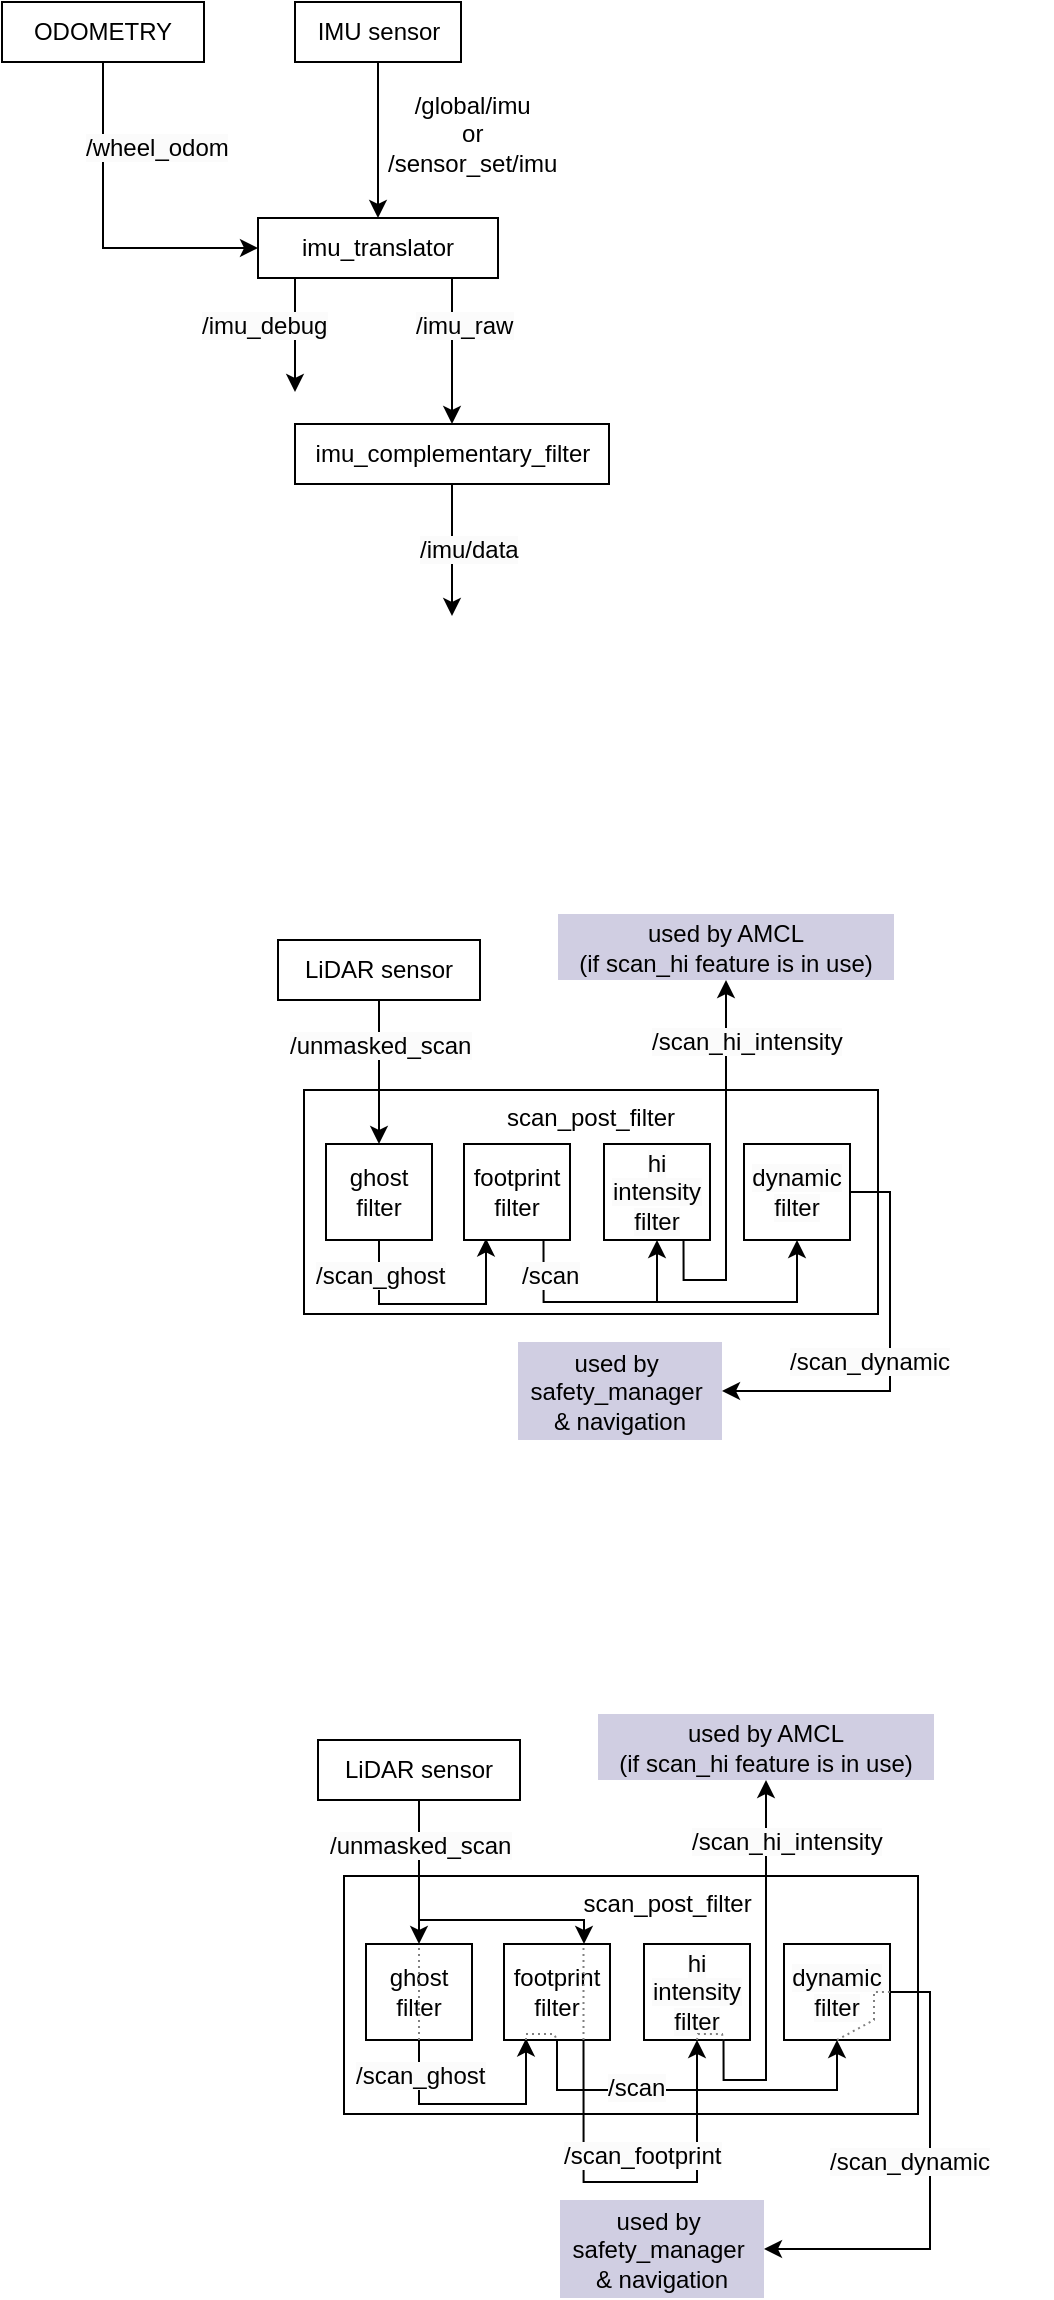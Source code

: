 <mxfile version="27.1.4">
  <diagram name="Page-1" id="QcFwFOKifyrVxmkoMn-t">
    <mxGraphModel dx="646" dy="421" grid="0" gridSize="10" guides="1" tooltips="1" connect="1" arrows="1" fold="1" page="1" pageScale="1" pageWidth="850" pageHeight="1100" math="0" shadow="0">
      <root>
        <mxCell id="0" />
        <mxCell id="1" parent="0" />
        <mxCell id="rNhIjqgVADMFTiBCQqSe-9" style="edgeStyle=orthogonalEdgeStyle;rounded=0;orthogonalLoop=1;jettySize=auto;html=1;exitX=0.5;exitY=1;exitDx=0;exitDy=0;entryX=0;entryY=0.5;entryDx=0;entryDy=0;" parent="1" source="rNhIjqgVADMFTiBCQqSe-2" target="rNhIjqgVADMFTiBCQqSe-4" edge="1">
          <mxGeometry relative="1" as="geometry" />
        </mxCell>
        <mxCell id="rNhIjqgVADMFTiBCQqSe-2" value="ODOMETRY" style="rounded=0;whiteSpace=wrap;html=1;" parent="1" vertex="1">
          <mxGeometry x="71" y="175" width="101" height="30" as="geometry" />
        </mxCell>
        <mxCell id="rNhIjqgVADMFTiBCQqSe-4" value="imu_translator" style="rounded=0;whiteSpace=wrap;html=1;" parent="1" vertex="1">
          <mxGeometry x="199" y="283" width="120" height="30" as="geometry" />
        </mxCell>
        <mxCell id="rNhIjqgVADMFTiBCQqSe-5" value="" style="endArrow=classic;html=1;rounded=0;entryX=0.5;entryY=0;entryDx=0;entryDy=0;" parent="1" source="rNhIjqgVADMFTiBCQqSe-7" target="rNhIjqgVADMFTiBCQqSe-4" edge="1">
          <mxGeometry width="50" height="50" relative="1" as="geometry">
            <mxPoint x="259" y="200" as="sourcePoint" />
            <mxPoint x="258.5" y="300" as="targetPoint" />
          </mxGeometry>
        </mxCell>
        <mxCell id="rNhIjqgVADMFTiBCQqSe-7" value="IMU sensor" style="rounded=0;whiteSpace=wrap;html=1;" parent="1" vertex="1">
          <mxGeometry x="217.5" y="175" width="83" height="30" as="geometry" />
        </mxCell>
        <mxCell id="rNhIjqgVADMFTiBCQqSe-10" value="&lt;span style=&quot;color: rgb(0, 0, 0); font-family: Helvetica; font-size: 12px; font-style: normal; font-variant-ligatures: normal; font-variant-caps: normal; font-weight: 400; letter-spacing: normal; orphans: 2; text-align: center; text-indent: 0px; text-transform: none; widows: 2; word-spacing: 0px; -webkit-text-stroke-width: 0px; white-space: nowrap; background-color: rgb(251, 251, 251); text-decoration-thickness: initial; text-decoration-style: initial; text-decoration-color: initial; display: inline !important; float: none;&quot;&gt;/wheel_odom&lt;/span&gt;" style="text;whiteSpace=wrap;html=1;" parent="1" vertex="1">
          <mxGeometry x="111" y="234" width="113" height="36" as="geometry" />
        </mxCell>
        <mxCell id="rNhIjqgVADMFTiBCQqSe-13" value="" style="endArrow=classic;html=1;rounded=0;exitX=0.5;exitY=1;exitDx=0;exitDy=0;" parent="1" edge="1">
          <mxGeometry width="50" height="50" relative="1" as="geometry">
            <mxPoint x="217.5" y="313" as="sourcePoint" />
            <mxPoint x="217.5" y="370" as="targetPoint" />
          </mxGeometry>
        </mxCell>
        <mxCell id="rNhIjqgVADMFTiBCQqSe-14" value="&lt;span style=&quot;color: rgb(0, 0, 0); font-family: Helvetica; font-size: 12px; font-style: normal; font-variant-ligatures: normal; font-variant-caps: normal; font-weight: 400; letter-spacing: normal; orphans: 2; text-align: center; text-indent: 0px; text-transform: none; widows: 2; word-spacing: 0px; -webkit-text-stroke-width: 0px; white-space: nowrap; background-color: rgb(251, 251, 251); text-decoration-thickness: initial; text-decoration-style: initial; text-decoration-color: initial; display: inline !important; float: none;&quot;&gt;/imu_debug&lt;/span&gt;" style="text;whiteSpace=wrap;html=1;" parent="1" vertex="1">
          <mxGeometry x="169" y="323" width="113" height="36" as="geometry" />
        </mxCell>
        <mxCell id="rNhIjqgVADMFTiBCQqSe-16" value="" style="endArrow=classic;html=1;rounded=0;exitX=0.5;exitY=1;exitDx=0;exitDy=0;entryX=0.5;entryY=0;entryDx=0;entryDy=0;" parent="1" target="rNhIjqgVADMFTiBCQqSe-18" edge="1">
          <mxGeometry width="50" height="50" relative="1" as="geometry">
            <mxPoint x="296" y="313" as="sourcePoint" />
            <mxPoint x="296" y="368" as="targetPoint" />
          </mxGeometry>
        </mxCell>
        <mxCell id="rNhIjqgVADMFTiBCQqSe-17" value="&lt;span style=&quot;color: rgb(0, 0, 0); font-family: Helvetica; font-size: 12px; font-style: normal; font-variant-ligatures: normal; font-variant-caps: normal; font-weight: 400; letter-spacing: normal; orphans: 2; text-align: center; text-indent: 0px; text-transform: none; widows: 2; word-spacing: 0px; -webkit-text-stroke-width: 0px; white-space: nowrap; background-color: rgb(251, 251, 251); text-decoration-thickness: initial; text-decoration-style: initial; text-decoration-color: initial; display: inline !important; float: none;&quot;&gt;/imu_raw&lt;/span&gt;" style="text;whiteSpace=wrap;html=1;" parent="1" vertex="1">
          <mxGeometry x="276" y="323" width="113" height="36" as="geometry" />
        </mxCell>
        <mxCell id="rNhIjqgVADMFTiBCQqSe-18" value="imu_complementary_filter" style="rounded=0;whiteSpace=wrap;html=1;" parent="1" vertex="1">
          <mxGeometry x="217.5" y="386" width="157" height="30" as="geometry" />
        </mxCell>
        <mxCell id="rNhIjqgVADMFTiBCQqSe-19" value="&lt;div style=&quot;text-align: center; text-wrap: nowrap;&quot;&gt;&lt;span style=&quot;background-color: initial;&quot;&gt;/global/imu&lt;/span&gt;&lt;br&gt;&lt;/div&gt;&lt;div style=&quot;text-align: center; text-wrap: nowrap;&quot;&gt;&lt;span style=&quot;background-color: initial;&quot;&gt;or&lt;/span&gt;&lt;/div&gt;&lt;div style=&quot;text-align: center; text-wrap: nowrap;&quot;&gt;/sensor_set/imu&lt;/div&gt;" style="text;whiteSpace=wrap;html=1;" parent="1" vertex="1">
          <mxGeometry x="261.5" y="213" width="113" height="57" as="geometry" />
        </mxCell>
        <mxCell id="rNhIjqgVADMFTiBCQqSe-20" value="" style="endArrow=classic;html=1;rounded=0;exitX=0.5;exitY=1;exitDx=0;exitDy=0;" parent="1" source="rNhIjqgVADMFTiBCQqSe-18" edge="1">
          <mxGeometry width="50" height="50" relative="1" as="geometry">
            <mxPoint x="306" y="432" as="sourcePoint" />
            <mxPoint x="296" y="482" as="targetPoint" />
          </mxGeometry>
        </mxCell>
        <mxCell id="rNhIjqgVADMFTiBCQqSe-21" value="&lt;span style=&quot;color: rgb(0, 0, 0); font-family: Helvetica; font-size: 12px; font-style: normal; font-variant-ligatures: normal; font-variant-caps: normal; font-weight: 400; letter-spacing: normal; orphans: 2; text-align: center; text-indent: 0px; text-transform: none; widows: 2; word-spacing: 0px; -webkit-text-stroke-width: 0px; white-space: nowrap; background-color: rgb(251, 251, 251); text-decoration-thickness: initial; text-decoration-style: initial; text-decoration-color: initial; display: inline !important; float: none;&quot;&gt;/imu/data&lt;/span&gt;" style="text;whiteSpace=wrap;html=1;" parent="1" vertex="1">
          <mxGeometry x="278" y="435" width="113" height="36" as="geometry" />
        </mxCell>
        <mxCell id="9kVhDNkLFDF5gvqdDcIq-2" value="LiDAR sensor" style="rounded=0;whiteSpace=wrap;html=1;" parent="1" vertex="1">
          <mxGeometry x="209" y="644" width="101" height="30" as="geometry" />
        </mxCell>
        <mxCell id="9kVhDNkLFDF5gvqdDcIq-3" value="scan_post_filter" style="rounded=0;whiteSpace=wrap;html=1;verticalAlign=top;" parent="1" vertex="1">
          <mxGeometry x="222" y="719" width="287" height="112" as="geometry" />
        </mxCell>
        <mxCell id="9kVhDNkLFDF5gvqdDcIq-18" style="edgeStyle=orthogonalEdgeStyle;rounded=0;orthogonalLoop=1;jettySize=auto;html=1;exitX=0.5;exitY=1;exitDx=0;exitDy=0;entryX=0.196;entryY=0.983;entryDx=0;entryDy=0;entryPerimeter=0;" parent="1" source="9kVhDNkLFDF5gvqdDcIq-15" target="9kVhDNkLFDF5gvqdDcIq-16" edge="1">
          <mxGeometry relative="1" as="geometry">
            <mxPoint x="259.276" y="864.897" as="targetPoint" />
            <Array as="points">
              <mxPoint x="260" y="826" />
              <mxPoint x="313" y="826" />
              <mxPoint x="313" y="793" />
            </Array>
          </mxGeometry>
        </mxCell>
        <mxCell id="9kVhDNkLFDF5gvqdDcIq-15" value="ghost filter" style="rounded=0;whiteSpace=wrap;html=1;" parent="1" vertex="1">
          <mxGeometry x="233" y="746" width="53" height="48" as="geometry" />
        </mxCell>
        <mxCell id="9kVhDNkLFDF5gvqdDcIq-16" value="footprint filter" style="rounded=0;whiteSpace=wrap;html=1;" parent="1" vertex="1">
          <mxGeometry x="302" y="746" width="53" height="48" as="geometry" />
        </mxCell>
        <mxCell id="9kVhDNkLFDF5gvqdDcIq-30" style="edgeStyle=orthogonalEdgeStyle;rounded=0;orthogonalLoop=1;jettySize=auto;html=1;exitX=0.75;exitY=1;exitDx=0;exitDy=0;entryX=0.5;entryY=1;entryDx=0;entryDy=0;" parent="1" source="9kVhDNkLFDF5gvqdDcIq-17" target="9kVhDNkLFDF5gvqdDcIq-29" edge="1">
          <mxGeometry relative="1" as="geometry">
            <Array as="points">
              <mxPoint x="412" y="814" />
              <mxPoint x="433" y="814" />
              <mxPoint x="433" y="722" />
            </Array>
          </mxGeometry>
        </mxCell>
        <mxCell id="9kVhDNkLFDF5gvqdDcIq-17" value="&lt;span style=&quot;color: rgb(0, 0, 0); font-family: Helvetica; font-size: 12px; font-style: normal; font-variant-ligatures: normal; font-variant-caps: normal; font-weight: 400; letter-spacing: normal; orphans: 2; text-align: center; text-indent: 0px; text-transform: none; widows: 2; word-spacing: 0px; -webkit-text-stroke-width: 0px; white-space: normal; background-color: rgb(251, 251, 251); text-decoration-thickness: initial; text-decoration-style: initial; text-decoration-color: initial; display: inline !important; float: none;&quot;&gt;hi intensity filter&lt;/span&gt;" style="rounded=0;whiteSpace=wrap;html=1;" parent="1" vertex="1">
          <mxGeometry x="372" y="746" width="53" height="48" as="geometry" />
        </mxCell>
        <mxCell id="9kVhDNkLFDF5gvqdDcIq-19" value="&lt;span style=&quot;color: rgb(0, 0, 0); font-family: Helvetica; font-size: 12px; font-style: normal; font-variant-ligatures: normal; font-variant-caps: normal; font-weight: 400; letter-spacing: normal; orphans: 2; text-align: center; text-indent: 0px; text-transform: none; widows: 2; word-spacing: 0px; -webkit-text-stroke-width: 0px; white-space: nowrap; background-color: rgb(251, 251, 251); text-decoration-thickness: initial; text-decoration-style: initial; text-decoration-color: initial; display: inline !important; float: none;&quot;&gt;/scan_ghost&lt;/span&gt;" style="text;whiteSpace=wrap;html=1;" parent="1" vertex="1">
          <mxGeometry x="226" y="798" width="77" height="21" as="geometry" />
        </mxCell>
        <mxCell id="9kVhDNkLFDF5gvqdDcIq-21" value="&lt;span style=&quot;color: rgb(0, 0, 0); font-family: Helvetica; font-size: 12px; font-style: normal; font-variant-ligatures: normal; font-variant-caps: normal; font-weight: 400; letter-spacing: normal; orphans: 2; text-align: center; text-indent: 0px; text-transform: none; widows: 2; word-spacing: 0px; -webkit-text-stroke-width: 0px; white-space: nowrap; background-color: rgb(251, 251, 251); text-decoration-thickness: initial; text-decoration-style: initial; text-decoration-color: initial; display: inline !important; float: none;&quot;&gt;/scan_hi_intensity&lt;/span&gt;" style="text;whiteSpace=wrap;html=1;" parent="1" vertex="1">
          <mxGeometry x="393.5" y="681" width="113" height="36" as="geometry" />
        </mxCell>
        <mxCell id="9kVhDNkLFDF5gvqdDcIq-1" style="edgeStyle=orthogonalEdgeStyle;rounded=0;orthogonalLoop=1;jettySize=auto;html=1;exitX=0.5;exitY=1;exitDx=0;exitDy=0;entryX=0.5;entryY=0;entryDx=0;entryDy=0;" parent="1" source="9kVhDNkLFDF5gvqdDcIq-2" target="9kVhDNkLFDF5gvqdDcIq-15" edge="1">
          <mxGeometry relative="1" as="geometry" />
        </mxCell>
        <mxCell id="9kVhDNkLFDF5gvqdDcIq-28" style="edgeStyle=orthogonalEdgeStyle;rounded=0;orthogonalLoop=1;jettySize=auto;html=1;exitX=0.75;exitY=1;exitDx=0;exitDy=0;entryX=0.5;entryY=1;entryDx=0;entryDy=0;" parent="1" source="9kVhDNkLFDF5gvqdDcIq-16" target="9kVhDNkLFDF5gvqdDcIq-17" edge="1">
          <mxGeometry relative="1" as="geometry">
            <mxPoint x="379" y="825" as="targetPoint" />
            <mxPoint x="327" y="826" as="sourcePoint" />
            <Array as="points">
              <mxPoint x="342" y="825" />
              <mxPoint x="399" y="825" />
            </Array>
          </mxGeometry>
        </mxCell>
        <mxCell id="9kVhDNkLFDF5gvqdDcIq-23" value="&lt;span style=&quot;color: rgb(0, 0, 0); font-family: Helvetica; font-size: 12px; font-style: normal; font-variant-ligatures: normal; font-variant-caps: normal; font-weight: 400; letter-spacing: normal; orphans: 2; text-align: center; text-indent: 0px; text-transform: none; widows: 2; word-spacing: 0px; -webkit-text-stroke-width: 0px; white-space: nowrap; background-color: rgb(251, 251, 251); text-decoration-thickness: initial; text-decoration-style: initial; text-decoration-color: initial; display: inline !important; float: none;&quot;&gt;/scan&lt;/span&gt;" style="text;whiteSpace=wrap;html=1;" parent="1" vertex="1">
          <mxGeometry x="329" y="798" width="34" height="26" as="geometry" />
        </mxCell>
        <mxCell id="9kVhDNkLFDF5gvqdDcIq-6" value="&lt;span style=&quot;color: rgb(0, 0, 0); font-family: Helvetica; font-size: 12px; font-style: normal; font-variant-ligatures: normal; font-variant-caps: normal; font-weight: 400; letter-spacing: normal; orphans: 2; text-align: center; text-indent: 0px; text-transform: none; widows: 2; word-spacing: 0px; -webkit-text-stroke-width: 0px; white-space: nowrap; background-color: rgb(251, 251, 251); text-decoration-thickness: initial; text-decoration-style: initial; text-decoration-color: initial; display: inline !important; float: none;&quot;&gt;/unmasked_scan&lt;/span&gt;" style="text;whiteSpace=wrap;html=1;" parent="1" vertex="1">
          <mxGeometry x="213" y="683" width="113" height="36" as="geometry" />
        </mxCell>
        <mxCell id="9kVhDNkLFDF5gvqdDcIq-29" value="used by AMCL&lt;div&gt;(if scan_hi feature is in use)&lt;/div&gt;" style="rounded=0;whiteSpace=wrap;html=1;strokeColor=none;fillColor=#d0cee2;" parent="1" vertex="1">
          <mxGeometry x="349" y="631" width="168" height="33" as="geometry" />
        </mxCell>
        <mxCell id="9kVhDNkLFDF5gvqdDcIq-34" style="edgeStyle=orthogonalEdgeStyle;rounded=0;orthogonalLoop=1;jettySize=auto;html=1;exitX=1;exitY=0.5;exitDx=0;exitDy=0;entryX=1;entryY=0.5;entryDx=0;entryDy=0;" parent="1" source="9kVhDNkLFDF5gvqdDcIq-31" target="9kVhDNkLFDF5gvqdDcIq-33" edge="1">
          <mxGeometry relative="1" as="geometry" />
        </mxCell>
        <mxCell id="9kVhDNkLFDF5gvqdDcIq-31" value="&lt;span style=&quot;color: rgb(0, 0, 0); font-family: Helvetica; font-size: 12px; font-style: normal; font-variant-ligatures: normal; font-variant-caps: normal; font-weight: 400; letter-spacing: normal; orphans: 2; text-align: center; text-indent: 0px; text-transform: none; widows: 2; word-spacing: 0px; -webkit-text-stroke-width: 0px; white-space: normal; background-color: rgb(251, 251, 251); text-decoration-thickness: initial; text-decoration-style: initial; text-decoration-color: initial; display: inline !important; float: none;&quot;&gt;dynamic filter&lt;/span&gt;" style="rounded=0;whiteSpace=wrap;html=1;" parent="1" vertex="1">
          <mxGeometry x="442" y="746" width="53" height="48" as="geometry" />
        </mxCell>
        <mxCell id="9kVhDNkLFDF5gvqdDcIq-32" style="edgeStyle=orthogonalEdgeStyle;rounded=0;orthogonalLoop=1;jettySize=auto;html=1;entryX=0.5;entryY=1;entryDx=0;entryDy=0;" parent="1" target="9kVhDNkLFDF5gvqdDcIq-31" edge="1">
          <mxGeometry relative="1" as="geometry">
            <mxPoint x="409" y="804" as="targetPoint" />
            <mxPoint x="398" y="825" as="sourcePoint" />
            <Array as="points">
              <mxPoint x="352" y="825" />
              <mxPoint x="469" y="825" />
              <mxPoint x="469" y="794" />
            </Array>
          </mxGeometry>
        </mxCell>
        <mxCell id="9kVhDNkLFDF5gvqdDcIq-33" value="used by&amp;nbsp;&lt;div&gt;safety_manager&amp;nbsp;&lt;/div&gt;&lt;div&gt;&amp;amp; navigation&lt;/div&gt;" style="rounded=0;whiteSpace=wrap;html=1;strokeColor=none;fillColor=#d0cee2;" parent="1" vertex="1">
          <mxGeometry x="329" y="845" width="102" height="49" as="geometry" />
        </mxCell>
        <mxCell id="9kVhDNkLFDF5gvqdDcIq-35" value="&lt;span style=&quot;color: rgb(0, 0, 0); font-family: Helvetica; font-size: 12px; font-style: normal; font-variant-ligatures: normal; font-variant-caps: normal; font-weight: 400; letter-spacing: normal; orphans: 2; text-align: center; text-indent: 0px; text-transform: none; widows: 2; word-spacing: 0px; -webkit-text-stroke-width: 0px; white-space: nowrap; background-color: rgb(251, 251, 251); text-decoration-thickness: initial; text-decoration-style: initial; text-decoration-color: initial; display: inline !important; float: none;&quot;&gt;/scan_dynamic&lt;/span&gt;" style="text;whiteSpace=wrap;html=1;" parent="1" vertex="1">
          <mxGeometry x="463" y="841" width="113" height="36" as="geometry" />
        </mxCell>
        <mxCell id="5ocIiAfNOCg0oEV4Oi3V-1" value="LiDAR sensor" style="rounded=0;whiteSpace=wrap;html=1;" parent="1" vertex="1">
          <mxGeometry x="229" y="1044" width="101" height="30" as="geometry" />
        </mxCell>
        <mxCell id="5ocIiAfNOCg0oEV4Oi3V-2" value="&amp;nbsp; &amp;nbsp; &amp;nbsp; &amp;nbsp; &amp;nbsp; &amp;nbsp;scan_post_filter" style="rounded=0;whiteSpace=wrap;html=1;verticalAlign=top;" parent="1" vertex="1">
          <mxGeometry x="242" y="1112" width="287" height="119" as="geometry" />
        </mxCell>
        <mxCell id="5ocIiAfNOCg0oEV4Oi3V-3" style="edgeStyle=orthogonalEdgeStyle;rounded=0;orthogonalLoop=1;jettySize=auto;html=1;exitX=0.5;exitY=1;exitDx=0;exitDy=0;entryX=0.196;entryY=0.983;entryDx=0;entryDy=0;entryPerimeter=0;" parent="1" source="5ocIiAfNOCg0oEV4Oi3V-4" target="5ocIiAfNOCg0oEV4Oi3V-5" edge="1">
          <mxGeometry relative="1" as="geometry">
            <mxPoint x="279.276" y="1264.897" as="targetPoint" />
            <Array as="points">
              <mxPoint x="280" y="1226" />
              <mxPoint x="333" y="1226" />
              <mxPoint x="333" y="1193" />
            </Array>
          </mxGeometry>
        </mxCell>
        <mxCell id="5ocIiAfNOCg0oEV4Oi3V-4" value="ghost filter" style="rounded=0;whiteSpace=wrap;html=1;" parent="1" vertex="1">
          <mxGeometry x="253" y="1146" width="53" height="48" as="geometry" />
        </mxCell>
        <mxCell id="5ocIiAfNOCg0oEV4Oi3V-20" style="edgeStyle=orthogonalEdgeStyle;rounded=0;orthogonalLoop=1;jettySize=auto;html=1;exitX=0.5;exitY=1;exitDx=0;exitDy=0;entryX=0.5;entryY=1;entryDx=0;entryDy=0;" parent="1" source="5ocIiAfNOCg0oEV4Oi3V-5" target="5ocIiAfNOCg0oEV4Oi3V-16" edge="1">
          <mxGeometry relative="1" as="geometry">
            <Array as="points">
              <mxPoint x="349" y="1219" />
              <mxPoint x="489" y="1219" />
            </Array>
          </mxGeometry>
        </mxCell>
        <mxCell id="5ocIiAfNOCg0oEV4Oi3V-22" style="edgeStyle=orthogonalEdgeStyle;rounded=0;orthogonalLoop=1;jettySize=auto;html=1;exitX=0.75;exitY=1;exitDx=0;exitDy=0;entryX=0.5;entryY=1;entryDx=0;entryDy=0;" parent="1" source="5ocIiAfNOCg0oEV4Oi3V-5" target="5ocIiAfNOCg0oEV4Oi3V-7" edge="1">
          <mxGeometry relative="1" as="geometry">
            <Array as="points">
              <mxPoint x="362" y="1265" />
              <mxPoint x="419" y="1265" />
            </Array>
          </mxGeometry>
        </mxCell>
        <mxCell id="5ocIiAfNOCg0oEV4Oi3V-5" value="footprint filter" style="rounded=0;whiteSpace=wrap;html=1;" parent="1" vertex="1">
          <mxGeometry x="322" y="1146" width="53" height="48" as="geometry" />
        </mxCell>
        <mxCell id="5ocIiAfNOCg0oEV4Oi3V-6" style="edgeStyle=orthogonalEdgeStyle;rounded=0;orthogonalLoop=1;jettySize=auto;html=1;exitX=0.75;exitY=1;exitDx=0;exitDy=0;entryX=0.5;entryY=1;entryDx=0;entryDy=0;" parent="1" source="5ocIiAfNOCg0oEV4Oi3V-7" target="5ocIiAfNOCg0oEV4Oi3V-14" edge="1">
          <mxGeometry relative="1" as="geometry">
            <Array as="points">
              <mxPoint x="432" y="1214" />
              <mxPoint x="453" y="1214" />
              <mxPoint x="453" y="1122" />
            </Array>
          </mxGeometry>
        </mxCell>
        <mxCell id="5ocIiAfNOCg0oEV4Oi3V-7" value="&lt;span style=&quot;color: rgb(0, 0, 0); font-family: Helvetica; font-size: 12px; font-style: normal; font-variant-ligatures: normal; font-variant-caps: normal; font-weight: 400; letter-spacing: normal; orphans: 2; text-align: center; text-indent: 0px; text-transform: none; widows: 2; word-spacing: 0px; -webkit-text-stroke-width: 0px; white-space: normal; background-color: rgb(251, 251, 251); text-decoration-thickness: initial; text-decoration-style: initial; text-decoration-color: initial; display: inline !important; float: none;&quot;&gt;hi intensity filter&lt;/span&gt;" style="rounded=0;whiteSpace=wrap;html=1;" parent="1" vertex="1">
          <mxGeometry x="392" y="1146" width="53" height="48" as="geometry" />
        </mxCell>
        <mxCell id="5ocIiAfNOCg0oEV4Oi3V-8" value="&lt;span style=&quot;color: rgb(0, 0, 0); font-family: Helvetica; font-size: 12px; font-style: normal; font-variant-ligatures: normal; font-variant-caps: normal; font-weight: 400; letter-spacing: normal; orphans: 2; text-align: center; text-indent: 0px; text-transform: none; widows: 2; word-spacing: 0px; -webkit-text-stroke-width: 0px; white-space: nowrap; background-color: rgb(251, 251, 251); text-decoration-thickness: initial; text-decoration-style: initial; text-decoration-color: initial; display: inline !important; float: none;&quot;&gt;/scan_ghost&lt;/span&gt;" style="text;whiteSpace=wrap;html=1;" parent="1" vertex="1">
          <mxGeometry x="246" y="1198" width="77" height="21" as="geometry" />
        </mxCell>
        <mxCell id="5ocIiAfNOCg0oEV4Oi3V-9" value="&lt;span style=&quot;color: rgb(0, 0, 0); font-family: Helvetica; font-size: 12px; font-style: normal; font-variant-ligatures: normal; font-variant-caps: normal; font-weight: 400; letter-spacing: normal; orphans: 2; text-align: center; text-indent: 0px; text-transform: none; widows: 2; word-spacing: 0px; -webkit-text-stroke-width: 0px; white-space: nowrap; background-color: rgb(251, 251, 251); text-decoration-thickness: initial; text-decoration-style: initial; text-decoration-color: initial; display: inline !important; float: none;&quot;&gt;/scan_hi_intensity&lt;/span&gt;" style="text;whiteSpace=wrap;html=1;" parent="1" vertex="1">
          <mxGeometry x="413.5" y="1081" width="113" height="36" as="geometry" />
        </mxCell>
        <mxCell id="5ocIiAfNOCg0oEV4Oi3V-10" style="edgeStyle=orthogonalEdgeStyle;rounded=0;orthogonalLoop=1;jettySize=auto;html=1;exitX=0.5;exitY=1;exitDx=0;exitDy=0;entryX=0.5;entryY=0;entryDx=0;entryDy=0;" parent="1" source="5ocIiAfNOCg0oEV4Oi3V-1" target="5ocIiAfNOCg0oEV4Oi3V-4" edge="1">
          <mxGeometry relative="1" as="geometry" />
        </mxCell>
        <mxCell id="5ocIiAfNOCg0oEV4Oi3V-12" value="&lt;span style=&quot;color: rgb(0, 0, 0); font-family: Helvetica; font-size: 12px; font-style: normal; font-variant-ligatures: normal; font-variant-caps: normal; font-weight: 400; letter-spacing: normal; orphans: 2; text-align: center; text-indent: 0px; text-transform: none; widows: 2; word-spacing: 0px; -webkit-text-stroke-width: 0px; white-space: nowrap; background-color: rgb(251, 251, 251); text-decoration-thickness: initial; text-decoration-style: initial; text-decoration-color: initial; display: inline !important; float: none;&quot;&gt;/scan&lt;/span&gt;" style="text;whiteSpace=wrap;html=1;" parent="1" vertex="1">
          <mxGeometry x="372" y="1204" width="34" height="26" as="geometry" />
        </mxCell>
        <mxCell id="5ocIiAfNOCg0oEV4Oi3V-14" value="used by AMCL&lt;div&gt;(if scan_hi feature is in use)&lt;/div&gt;" style="rounded=0;whiteSpace=wrap;html=1;strokeColor=none;fillColor=#d0cee2;" parent="1" vertex="1">
          <mxGeometry x="369" y="1031" width="168" height="33" as="geometry" />
        </mxCell>
        <mxCell id="5ocIiAfNOCg0oEV4Oi3V-15" style="edgeStyle=orthogonalEdgeStyle;rounded=0;orthogonalLoop=1;jettySize=auto;html=1;exitX=1;exitY=0.5;exitDx=0;exitDy=0;entryX=1;entryY=0.5;entryDx=0;entryDy=0;" parent="1" source="5ocIiAfNOCg0oEV4Oi3V-16" target="5ocIiAfNOCg0oEV4Oi3V-18" edge="1">
          <mxGeometry relative="1" as="geometry" />
        </mxCell>
        <mxCell id="5ocIiAfNOCg0oEV4Oi3V-16" value="&lt;span style=&quot;color: rgb(0, 0, 0); font-family: Helvetica; font-size: 12px; font-style: normal; font-variant-ligatures: normal; font-variant-caps: normal; font-weight: 400; letter-spacing: normal; orphans: 2; text-align: center; text-indent: 0px; text-transform: none; widows: 2; word-spacing: 0px; -webkit-text-stroke-width: 0px; white-space: normal; background-color: rgb(251, 251, 251); text-decoration-thickness: initial; text-decoration-style: initial; text-decoration-color: initial; display: inline !important; float: none;&quot;&gt;dynamic filter&lt;/span&gt;" style="rounded=0;whiteSpace=wrap;html=1;" parent="1" vertex="1">
          <mxGeometry x="462" y="1146" width="53" height="48" as="geometry" />
        </mxCell>
        <mxCell id="5ocIiAfNOCg0oEV4Oi3V-18" value="used by&amp;nbsp;&lt;div&gt;safety_manager&amp;nbsp;&lt;/div&gt;&lt;div&gt;&amp;amp; navigation&lt;/div&gt;" style="rounded=0;whiteSpace=wrap;html=1;strokeColor=none;fillColor=#d0cee2;" parent="1" vertex="1">
          <mxGeometry x="350" y="1274" width="102" height="49" as="geometry" />
        </mxCell>
        <mxCell id="5ocIiAfNOCg0oEV4Oi3V-19" value="&lt;span style=&quot;color: rgb(0, 0, 0); font-family: Helvetica; font-size: 12px; font-style: normal; font-variant-ligatures: normal; font-variant-caps: normal; font-weight: 400; letter-spacing: normal; orphans: 2; text-align: center; text-indent: 0px; text-transform: none; widows: 2; word-spacing: 0px; -webkit-text-stroke-width: 0px; white-space: nowrap; background-color: rgb(251, 251, 251); text-decoration-thickness: initial; text-decoration-style: initial; text-decoration-color: initial; display: inline !important; float: none;&quot;&gt;/scan_dynamic&lt;/span&gt;" style="text;whiteSpace=wrap;html=1;" parent="1" vertex="1">
          <mxGeometry x="483" y="1241" width="113" height="36" as="geometry" />
        </mxCell>
        <mxCell id="5ocIiAfNOCg0oEV4Oi3V-21" style="edgeStyle=orthogonalEdgeStyle;rounded=0;orthogonalLoop=1;jettySize=auto;html=1;exitX=0.5;exitY=1;exitDx=0;exitDy=0;entryX=0.75;entryY=0;entryDx=0;entryDy=0;" parent="1" source="5ocIiAfNOCg0oEV4Oi3V-1" target="5ocIiAfNOCg0oEV4Oi3V-5" edge="1">
          <mxGeometry relative="1" as="geometry">
            <Array as="points">
              <mxPoint x="280" y="1134" />
              <mxPoint x="362" y="1134" />
              <mxPoint x="362" y="1146" />
            </Array>
          </mxGeometry>
        </mxCell>
        <mxCell id="5ocIiAfNOCg0oEV4Oi3V-13" value="&lt;span style=&quot;color: rgb(0, 0, 0); font-family: Helvetica; font-size: 12px; font-style: normal; font-variant-ligatures: normal; font-variant-caps: normal; font-weight: 400; letter-spacing: normal; orphans: 2; text-align: center; text-indent: 0px; text-transform: none; widows: 2; word-spacing: 0px; -webkit-text-stroke-width: 0px; white-space: nowrap; background-color: rgb(251, 251, 251); text-decoration-thickness: initial; text-decoration-style: initial; text-decoration-color: initial; display: inline !important; float: none;&quot;&gt;/unmasked_scan&lt;/span&gt;" style="text;whiteSpace=wrap;html=1;" parent="1" vertex="1">
          <mxGeometry x="233" y="1083" width="113" height="36" as="geometry" />
        </mxCell>
        <mxCell id="5ocIiAfNOCg0oEV4Oi3V-23" value="&lt;span style=&quot;color: rgb(0, 0, 0); font-family: Helvetica; font-size: 12px; font-style: normal; font-variant-ligatures: normal; font-variant-caps: normal; font-weight: 400; letter-spacing: normal; orphans: 2; text-align: center; text-indent: 0px; text-transform: none; widows: 2; word-spacing: 0px; -webkit-text-stroke-width: 0px; white-space: nowrap; background-color: rgb(251, 251, 251); text-decoration-thickness: initial; text-decoration-style: initial; text-decoration-color: initial; float: none; display: inline !important;&quot;&gt;/scan_footprint&lt;/span&gt;" style="text;whiteSpace=wrap;html=1;" parent="1" vertex="1">
          <mxGeometry x="350" y="1238" width="113" height="36" as="geometry" />
        </mxCell>
        <mxCell id="27OZSiAkWlxn5daPYdvW-1" value="" style="endArrow=none;dashed=1;html=1;strokeWidth=1;rounded=0;entryX=0.5;entryY=0;entryDx=0;entryDy=0;exitX=0.5;exitY=1;exitDx=0;exitDy=0;strokeColor=#808080;dashPattern=1 2;" edge="1" parent="1" source="5ocIiAfNOCg0oEV4Oi3V-4" target="5ocIiAfNOCg0oEV4Oi3V-4">
          <mxGeometry width="50" height="50" relative="1" as="geometry">
            <mxPoint x="407" y="1213" as="sourcePoint" />
            <mxPoint x="457" y="1163" as="targetPoint" />
          </mxGeometry>
        </mxCell>
        <mxCell id="27OZSiAkWlxn5daPYdvW-2" value="" style="endArrow=none;dashed=1;html=1;strokeWidth=1;rounded=0;entryX=0.75;entryY=0;entryDx=0;entryDy=0;exitX=0.75;exitY=1;exitDx=0;exitDy=0;strokeColor=#808080;dashPattern=1 2;" edge="1" parent="1" source="5ocIiAfNOCg0oEV4Oi3V-5" target="5ocIiAfNOCg0oEV4Oi3V-5">
          <mxGeometry width="50" height="50" relative="1" as="geometry">
            <mxPoint x="290" y="1204" as="sourcePoint" />
            <mxPoint x="290" y="1156" as="targetPoint" />
          </mxGeometry>
        </mxCell>
        <mxCell id="27OZSiAkWlxn5daPYdvW-5" value="" style="endArrow=none;dashed=1;html=1;strokeWidth=1;rounded=0;exitX=0.5;exitY=1;exitDx=0;exitDy=0;strokeColor=#808080;dashPattern=1 2;entryX=0.75;entryY=1;entryDx=0;entryDy=0;" edge="1" parent="1" source="5ocIiAfNOCg0oEV4Oi3V-7" target="5ocIiAfNOCg0oEV4Oi3V-7">
          <mxGeometry width="50" height="50" relative="1" as="geometry">
            <mxPoint x="343" y="1204" as="sourcePoint" />
            <mxPoint x="359" y="1204" as="targetPoint" />
            <Array as="points">
              <mxPoint x="419" y="1191" />
              <mxPoint x="431" y="1191" />
            </Array>
          </mxGeometry>
        </mxCell>
        <mxCell id="27OZSiAkWlxn5daPYdvW-6" value="" style="endArrow=none;dashed=1;html=1;strokeWidth=1;rounded=0;strokeColor=#808080;dashPattern=1 2;entryX=0.5;entryY=1;entryDx=0;entryDy=0;" edge="1" parent="1" target="5ocIiAfNOCg0oEV4Oi3V-5">
          <mxGeometry width="50" height="50" relative="1" as="geometry">
            <mxPoint x="333" y="1194" as="sourcePoint" />
            <mxPoint x="346" y="1194" as="targetPoint" />
            <Array as="points">
              <mxPoint x="333" y="1191" />
              <mxPoint x="347" y="1191" />
            </Array>
          </mxGeometry>
        </mxCell>
        <mxCell id="27OZSiAkWlxn5daPYdvW-7" value="" style="endArrow=none;dashed=1;html=1;strokeWidth=1;rounded=0;exitX=0.5;exitY=1;exitDx=0;exitDy=0;strokeColor=#808080;dashPattern=1 2;entryX=1;entryY=0.5;entryDx=0;entryDy=0;" edge="1" parent="1" source="5ocIiAfNOCg0oEV4Oi3V-16" target="5ocIiAfNOCg0oEV4Oi3V-16">
          <mxGeometry width="50" height="50" relative="1" as="geometry">
            <mxPoint x="489" y="1189" as="sourcePoint" />
            <mxPoint x="502" y="1189" as="targetPoint" />
            <Array as="points">
              <mxPoint x="507" y="1184" />
              <mxPoint x="507" y="1170" />
            </Array>
          </mxGeometry>
        </mxCell>
      </root>
    </mxGraphModel>
  </diagram>
</mxfile>
